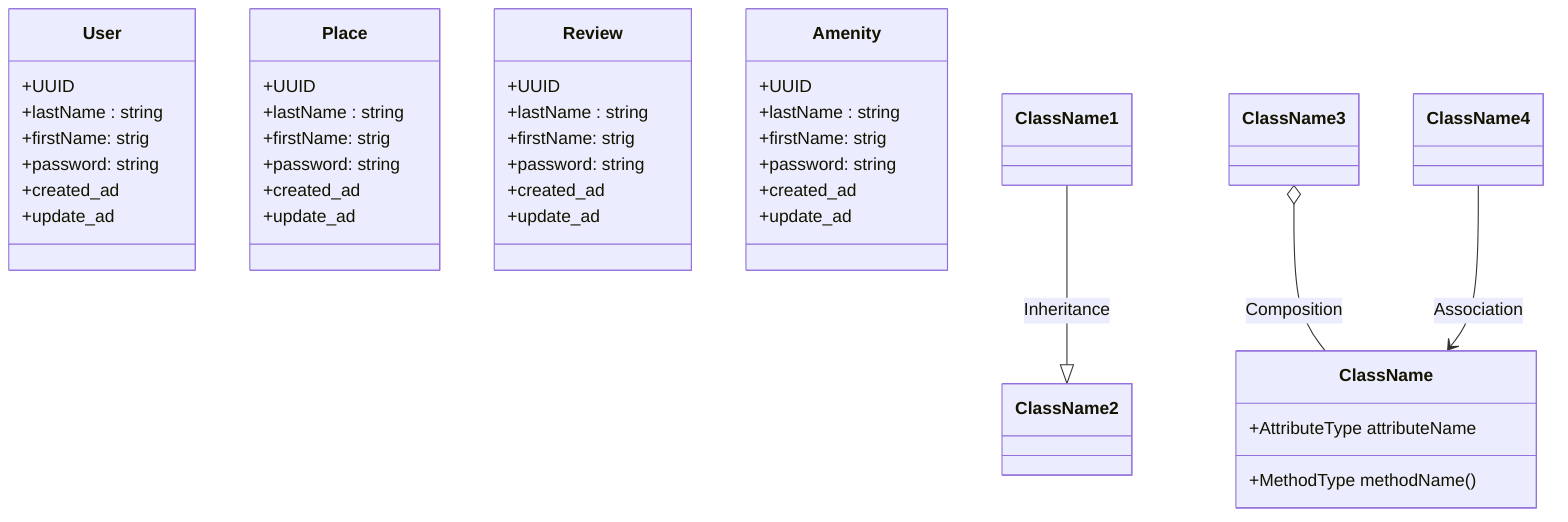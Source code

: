 classDiagram
class User {
    +UUID
    +lastName : string
    +firstName: strig
    +password: string
    +created_ad
    +update_ad
}
class Place {
    +UUID
    +lastName : string
    +firstName: strig
    +password: string
    +created_ad
    +update_ad
}
class Review {
    +UUID
    +lastName : string
    +firstName: strig
    +password: string
    +created_ad
    +update_ad
}
class Amenity {
    +UUID
    +lastName : string
    +firstName: strig
    +password: string
    +created_ad
    +update_ad
}

class ClassName {
    +AttributeType attributeName
    +MethodType methodName()
}
ClassName1 --|> ClassName2 : Inheritance
ClassName3 o-- ClassName : Composition
ClassName4 --> ClassName : Association